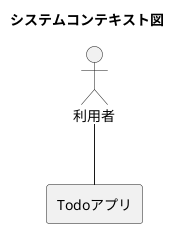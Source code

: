 @startuml
title システムコンテキスト図

actor 利用者 as User
rectangle "Todoアプリ" as System

User -- System

@enduml
